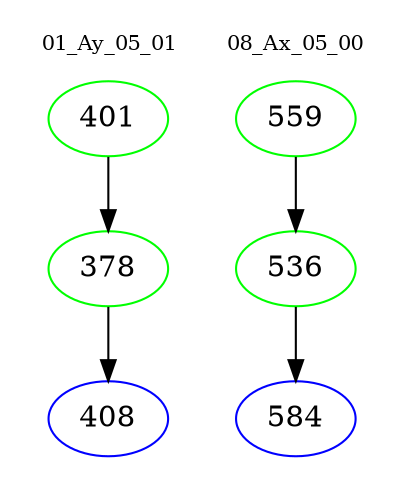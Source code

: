digraph{
subgraph cluster_0 {
color = white
label = "01_Ay_05_01";
fontsize=10;
T0_401 [label="401", color="green"]
T0_401 -> T0_378 [color="black"]
T0_378 [label="378", color="green"]
T0_378 -> T0_408 [color="black"]
T0_408 [label="408", color="blue"]
}
subgraph cluster_1 {
color = white
label = "08_Ax_05_00";
fontsize=10;
T1_559 [label="559", color="green"]
T1_559 -> T1_536 [color="black"]
T1_536 [label="536", color="green"]
T1_536 -> T1_584 [color="black"]
T1_584 [label="584", color="blue"]
}
}
